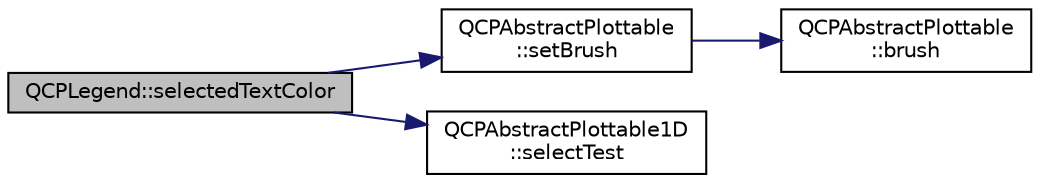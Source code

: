 digraph "QCPLegend::selectedTextColor"
{
  edge [fontname="Helvetica",fontsize="10",labelfontname="Helvetica",labelfontsize="10"];
  node [fontname="Helvetica",fontsize="10",shape=record];
  rankdir="LR";
  Node108 [label="QCPLegend::selectedTextColor",height=0.2,width=0.4,color="black", fillcolor="grey75", style="filled", fontcolor="black"];
  Node108 -> Node109 [color="midnightblue",fontsize="10",style="solid",fontname="Helvetica"];
  Node109 [label="QCPAbstractPlottable\l::setBrush",height=0.2,width=0.4,color="black", fillcolor="white", style="filled",URL="$class_q_c_p_abstract_plottable.html#a7a4b92144dca6453a1f0f210e27edc74"];
  Node109 -> Node110 [color="midnightblue",fontsize="10",style="solid",fontname="Helvetica"];
  Node110 [label="QCPAbstractPlottable\l::brush",height=0.2,width=0.4,color="black", fillcolor="white", style="filled",URL="$class_q_c_p_abstract_plottable.html#a893b4896dfd92b68b05b2600b80f5826"];
  Node108 -> Node111 [color="midnightblue",fontsize="10",style="solid",fontname="Helvetica"];
  Node111 [label="QCPAbstractPlottable1D\l::selectTest",height=0.2,width=0.4,color="black", fillcolor="white", style="filled",URL="$class_q_c_p_abstract_plottable1_d.html#a4611b43bcb6441b2154eb4f4e0a33db2"];
}
